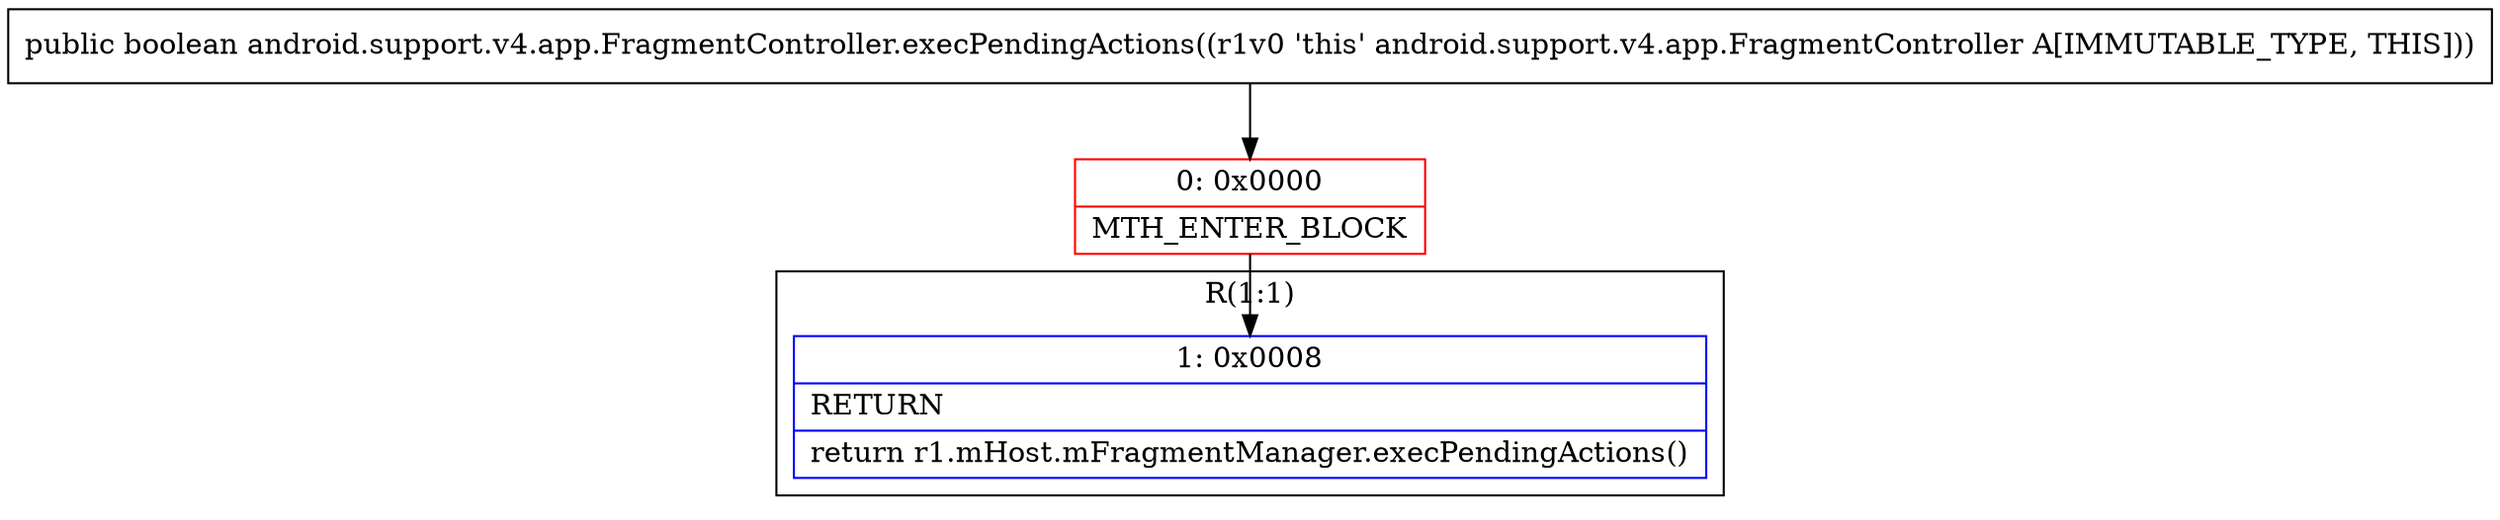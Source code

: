 digraph "CFG forandroid.support.v4.app.FragmentController.execPendingActions()Z" {
subgraph cluster_Region_241682207 {
label = "R(1:1)";
node [shape=record,color=blue];
Node_1 [shape=record,label="{1\:\ 0x0008|RETURN\l|return r1.mHost.mFragmentManager.execPendingActions()\l}"];
}
Node_0 [shape=record,color=red,label="{0\:\ 0x0000|MTH_ENTER_BLOCK\l}"];
MethodNode[shape=record,label="{public boolean android.support.v4.app.FragmentController.execPendingActions((r1v0 'this' android.support.v4.app.FragmentController A[IMMUTABLE_TYPE, THIS])) }"];
MethodNode -> Node_0;
Node_0 -> Node_1;
}

